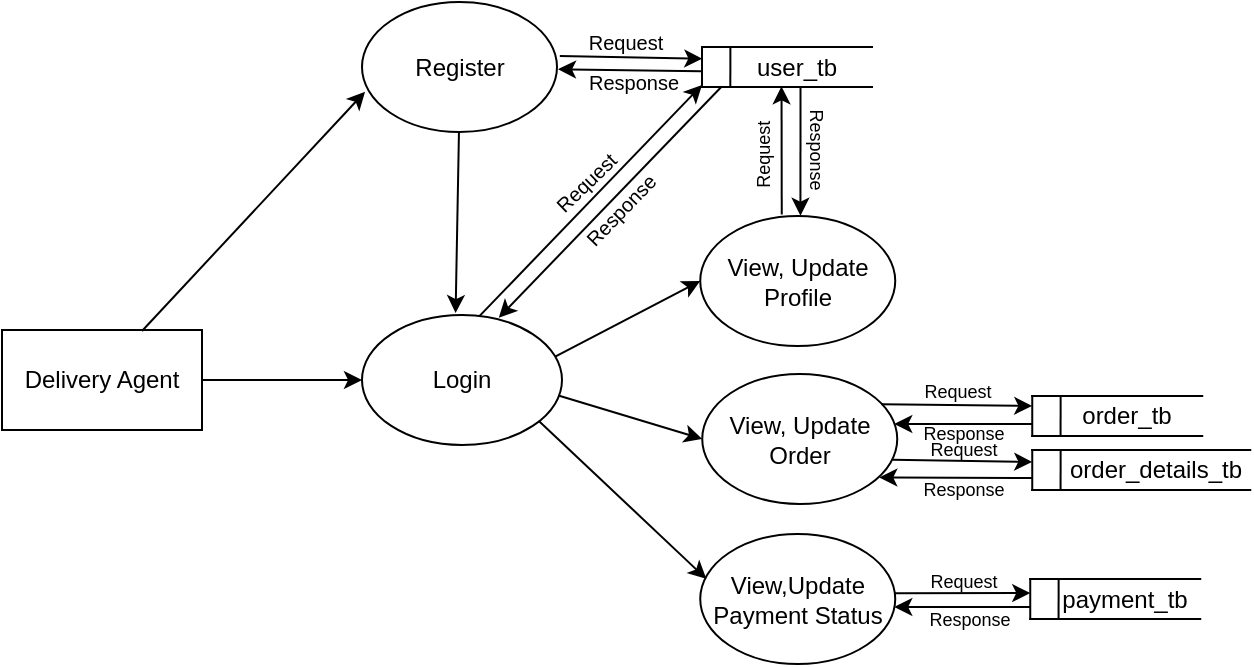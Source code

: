 <mxfile version="26.0.16">
  <diagram name="Page-1" id="aKkInOcH7OCBhXYk2Kkp">
    <mxGraphModel dx="1235" dy="614" grid="1" gridSize="10" guides="1" tooltips="1" connect="1" arrows="1" fold="1" page="1" pageScale="1" pageWidth="850" pageHeight="1100" math="0" shadow="0">
      <root>
        <mxCell id="0" />
        <mxCell id="1" parent="0" />
        <mxCell id="h_vnK0ItbaCOXTxvC3hH-6" value="Delivery Agent" style="rounded=0;whiteSpace=wrap;html=1;" parent="1" vertex="1">
          <mxGeometry x="80" y="305" width="100" height="50" as="geometry" />
        </mxCell>
        <mxCell id="h_vnK0ItbaCOXTxvC3hH-7" value="Login" style="ellipse;whiteSpace=wrap;html=1;" parent="1" vertex="1">
          <mxGeometry x="260" y="297.5" width="100" height="65" as="geometry" />
        </mxCell>
        <mxCell id="h_vnK0ItbaCOXTxvC3hH-37" value="" style="endArrow=classic;html=1;rounded=0;entryX=0;entryY=0.5;entryDx=0;entryDy=0;" parent="1" target="h_vnK0ItbaCOXTxvC3hH-7" edge="1">
          <mxGeometry width="50" height="50" relative="1" as="geometry">
            <mxPoint x="180" y="330" as="sourcePoint" />
            <mxPoint x="230" y="280" as="targetPoint" />
          </mxGeometry>
        </mxCell>
        <mxCell id="h_vnK0ItbaCOXTxvC3hH-38" value="" style="endArrow=classic;html=1;rounded=0;exitX=0.966;exitY=0.321;exitDx=0;exitDy=0;entryX=0;entryY=0.5;entryDx=0;entryDy=0;exitPerimeter=0;" parent="1" source="h_vnK0ItbaCOXTxvC3hH-7" target="pH1ICB9yMPxBHzyFuX5G-12" edge="1">
          <mxGeometry width="50" height="50" relative="1" as="geometry">
            <mxPoint x="360" y="325" as="sourcePoint" />
            <mxPoint x="440" y="280" as="targetPoint" />
          </mxGeometry>
        </mxCell>
        <mxCell id="h_vnK0ItbaCOXTxvC3hH-41" value="" style="endArrow=classic;html=1;rounded=0;exitX=0.986;exitY=0.621;exitDx=0;exitDy=0;entryX=0;entryY=0.5;entryDx=0;entryDy=0;exitPerimeter=0;" parent="1" source="h_vnK0ItbaCOXTxvC3hH-7" target="4jRgUvc_Bg7F60Bj7d_5-1" edge="1">
          <mxGeometry width="50" height="50" relative="1" as="geometry">
            <mxPoint x="430" y="370" as="sourcePoint" />
            <mxPoint x="430" y="370" as="targetPoint" />
          </mxGeometry>
        </mxCell>
        <mxCell id="pH1ICB9yMPxBHzyFuX5G-1" value="Register" style="ellipse;whiteSpace=wrap;html=1;" parent="1" vertex="1">
          <mxGeometry x="260" y="141" width="97.5" height="65" as="geometry" />
        </mxCell>
        <mxCell id="pH1ICB9yMPxBHzyFuX5G-2" value="" style="group" parent="1" vertex="1" connectable="0">
          <mxGeometry x="430" y="163.5" width="85" height="20" as="geometry" />
        </mxCell>
        <mxCell id="pH1ICB9yMPxBHzyFuX5G-3" value="" style="shape=partialRectangle;whiteSpace=wrap;html=1;left=0;right=0;fillColor=none;" parent="pH1ICB9yMPxBHzyFuX5G-2" vertex="1">
          <mxGeometry width="85" height="20" as="geometry" />
        </mxCell>
        <mxCell id="pH1ICB9yMPxBHzyFuX5G-4" value="" style="shape=partialRectangle;whiteSpace=wrap;html=1;right=0;top=0;bottom=0;fillColor=none;routingCenterX=-0.5;" parent="pH1ICB9yMPxBHzyFuX5G-2" vertex="1">
          <mxGeometry width="85" height="20" as="geometry" />
        </mxCell>
        <mxCell id="pH1ICB9yMPxBHzyFuX5G-5" value="" style="endArrow=none;html=1;rounded=0;entryX=0.167;entryY=0;entryDx=0;entryDy=0;entryPerimeter=0;" parent="pH1ICB9yMPxBHzyFuX5G-2" target="pH1ICB9yMPxBHzyFuX5G-4" edge="1">
          <mxGeometry width="50" height="50" relative="1" as="geometry">
            <mxPoint x="14.167" y="20" as="sourcePoint" />
            <mxPoint x="14.167" as="targetPoint" />
          </mxGeometry>
        </mxCell>
        <mxCell id="pH1ICB9yMPxBHzyFuX5G-6" value="user_tb" style="text;html=1;align=center;verticalAlign=middle;whiteSpace=wrap;rounded=0;" parent="pH1ICB9yMPxBHzyFuX5G-2" vertex="1">
          <mxGeometry x="15.211" width="65.316" height="20" as="geometry" />
        </mxCell>
        <mxCell id="pH1ICB9yMPxBHzyFuX5G-7" value="&lt;font style=&quot;font-size: 10px;&quot;&gt;Request&lt;/font&gt;" style="text;html=1;align=center;verticalAlign=middle;whiteSpace=wrap;rounded=0;rotation=0;" parent="1" vertex="1">
          <mxGeometry x="361.91" y="156" width="60" height="10" as="geometry" />
        </mxCell>
        <mxCell id="pH1ICB9yMPxBHzyFuX5G-8" value="" style="endArrow=classic;html=1;rounded=0;exitX=1;exitY=0.5;exitDx=0;exitDy=0;entryX=0.002;entryY=0.294;entryDx=0;entryDy=0;entryPerimeter=0;" parent="1" target="pH1ICB9yMPxBHzyFuX5G-4" edge="1">
          <mxGeometry width="50" height="50" relative="1" as="geometry">
            <mxPoint x="358.91" y="168" as="sourcePoint" />
            <mxPoint x="417.41" y="168" as="targetPoint" />
          </mxGeometry>
        </mxCell>
        <mxCell id="pH1ICB9yMPxBHzyFuX5G-9" value="" style="endArrow=classic;html=1;rounded=0;exitX=-0.006;exitY=0.608;exitDx=0;exitDy=0;entryX=0.989;entryY=0.593;entryDx=0;entryDy=0;entryPerimeter=0;exitPerimeter=0;" parent="1" source="pH1ICB9yMPxBHzyFuX5G-4" edge="1">
          <mxGeometry width="50" height="50" relative="1" as="geometry">
            <mxPoint x="557.41" y="174.5" as="sourcePoint" />
            <mxPoint x="358.002" y="174.615" as="targetPoint" />
          </mxGeometry>
        </mxCell>
        <mxCell id="pH1ICB9yMPxBHzyFuX5G-10" value="&lt;font style=&quot;font-size: 10px;&quot;&gt;Response&lt;/font&gt;" style="text;html=1;align=center;verticalAlign=middle;whiteSpace=wrap;rounded=0;rotation=0;" parent="1" vertex="1">
          <mxGeometry x="365.91" y="174" width="60" height="13" as="geometry" />
        </mxCell>
        <mxCell id="pH1ICB9yMPxBHzyFuX5G-11" value="" style="endArrow=classic;html=1;rounded=0;exitX=0.456;exitY=0.998;exitDx=0;exitDy=0;exitPerimeter=0;entryX=0.468;entryY=-0.015;entryDx=0;entryDy=0;entryPerimeter=0;" parent="1" target="h_vnK0ItbaCOXTxvC3hH-7" edge="1">
          <mxGeometry width="50" height="50" relative="1" as="geometry">
            <mxPoint x="308.48" y="206" as="sourcePoint" />
            <mxPoint x="309.02" y="283.13" as="targetPoint" />
          </mxGeometry>
        </mxCell>
        <mxCell id="pH1ICB9yMPxBHzyFuX5G-12" value="View, Update&lt;div&gt;Profile&lt;/div&gt;" style="ellipse;whiteSpace=wrap;html=1;" parent="1" vertex="1">
          <mxGeometry x="429.12" y="248" width="97.5" height="65" as="geometry" />
        </mxCell>
        <mxCell id="pH1ICB9yMPxBHzyFuX5G-13" value="&lt;font style=&quot;font-size: 9px;&quot;&gt;Request&lt;/font&gt;" style="text;html=1;align=center;verticalAlign=middle;whiteSpace=wrap;rounded=0;rotation=270;" parent="1" vertex="1">
          <mxGeometry x="430.12" y="212" width="60" height="10" as="geometry" />
        </mxCell>
        <mxCell id="pH1ICB9yMPxBHzyFuX5G-14" value="" style="endArrow=classic;html=1;rounded=0;entryX=0;entryY=1;entryDx=0;entryDy=0;exitX=0.587;exitY=0.009;exitDx=0;exitDy=0;exitPerimeter=0;" parent="1" source="h_vnK0ItbaCOXTxvC3hH-7" edge="1">
          <mxGeometry width="50" height="50" relative="1" as="geometry">
            <mxPoint x="324.838" y="285.23" as="sourcePoint" />
            <mxPoint x="430" y="182.5" as="targetPoint" />
          </mxGeometry>
        </mxCell>
        <mxCell id="pH1ICB9yMPxBHzyFuX5G-15" value="" style="endArrow=classic;html=1;rounded=0;exitX=0.116;exitY=0.986;exitDx=0;exitDy=0;exitPerimeter=0;entryX=0.684;entryY=0.021;entryDx=0;entryDy=0;entryPerimeter=0;" parent="1" source="pH1ICB9yMPxBHzyFuX5G-4" target="h_vnK0ItbaCOXTxvC3hH-7" edge="1">
          <mxGeometry width="50" height="50" relative="1" as="geometry">
            <mxPoint x="480" y="301" as="sourcePoint" />
            <mxPoint x="333" y="287" as="targetPoint" />
          </mxGeometry>
        </mxCell>
        <mxCell id="pH1ICB9yMPxBHzyFuX5G-16" value="&lt;font style=&quot;font-size: 10px;&quot;&gt;Request&lt;/font&gt;" style="text;html=1;align=center;verticalAlign=middle;whiteSpace=wrap;rounded=0;rotation=316;" parent="1" vertex="1">
          <mxGeometry x="342" y="226" width="60" height="10" as="geometry" />
        </mxCell>
        <mxCell id="pH1ICB9yMPxBHzyFuX5G-17" value="&lt;font style=&quot;font-size: 10px;&quot;&gt;Response&lt;/font&gt;" style="text;html=1;align=center;verticalAlign=middle;whiteSpace=wrap;rounded=0;rotation=314;" parent="1" vertex="1">
          <mxGeometry x="358.91" y="238" width="60" height="13" as="geometry" />
        </mxCell>
        <mxCell id="pH1ICB9yMPxBHzyFuX5G-18" value="" style="endArrow=classic;html=1;rounded=0;entryX=0.376;entryY=0.984;entryDx=0;entryDy=0;entryPerimeter=0;exitX=0.418;exitY=-0.012;exitDx=0;exitDy=0;exitPerimeter=0;" parent="1" source="pH1ICB9yMPxBHzyFuX5G-12" target="pH1ICB9yMPxBHzyFuX5G-6" edge="1">
          <mxGeometry width="50" height="50" relative="1" as="geometry">
            <mxPoint x="410" y="261" as="sourcePoint" />
            <mxPoint x="460" y="211" as="targetPoint" />
          </mxGeometry>
        </mxCell>
        <mxCell id="pH1ICB9yMPxBHzyFuX5G-19" value="" style="endArrow=classic;html=1;rounded=0;entryX=0.514;entryY=-0.002;entryDx=0;entryDy=0;exitX=0.521;exitY=1.014;exitDx=0;exitDy=0;exitPerimeter=0;entryPerimeter=0;" parent="1" source="pH1ICB9yMPxBHzyFuX5G-6" target="pH1ICB9yMPxBHzyFuX5G-12" edge="1">
          <mxGeometry width="50" height="50" relative="1" as="geometry">
            <mxPoint x="440" y="211" as="sourcePoint" />
            <mxPoint x="490" y="161" as="targetPoint" />
          </mxGeometry>
        </mxCell>
        <mxCell id="pH1ICB9yMPxBHzyFuX5G-21" value="&lt;font style=&quot;font-size: 9px;&quot;&gt;Response&lt;/font&gt;" style="text;html=1;align=center;verticalAlign=middle;whiteSpace=wrap;rounded=0;rotation=90;" parent="1" vertex="1">
          <mxGeometry x="458.0" y="210" width="60" height="10" as="geometry" />
        </mxCell>
        <mxCell id="pH1ICB9yMPxBHzyFuX5G-22" value="" style="endArrow=classic;html=1;rounded=0;entryX=0.016;entryY=0.69;entryDx=0;entryDy=0;entryPerimeter=0;" parent="1" target="pH1ICB9yMPxBHzyFuX5G-1" edge="1">
          <mxGeometry width="50" height="50" relative="1" as="geometry">
            <mxPoint x="150" y="305.5" as="sourcePoint" />
            <mxPoint x="200" y="255.5" as="targetPoint" />
          </mxGeometry>
        </mxCell>
        <mxCell id="4jRgUvc_Bg7F60Bj7d_5-1" value="&lt;div&gt;View,&amp;nbsp;&lt;span style=&quot;background-color: transparent; color: light-dark(rgb(0, 0, 0), rgb(255, 255, 255));&quot;&gt;Update&lt;/span&gt;&lt;/div&gt;&lt;div&gt;Order&lt;br&gt;&lt;/div&gt;" style="ellipse;whiteSpace=wrap;html=1;" vertex="1" parent="1">
          <mxGeometry x="430.12" y="327" width="97.5" height="65" as="geometry" />
        </mxCell>
        <mxCell id="4jRgUvc_Bg7F60Bj7d_5-2" value="" style="group" vertex="1" connectable="0" parent="1">
          <mxGeometry x="595.12" y="365" width="109" height="20" as="geometry" />
        </mxCell>
        <mxCell id="4jRgUvc_Bg7F60Bj7d_5-3" value="" style="shape=partialRectangle;whiteSpace=wrap;html=1;left=0;right=0;fillColor=none;" vertex="1" parent="4jRgUvc_Bg7F60Bj7d_5-2">
          <mxGeometry width="109.0" height="20" as="geometry" />
        </mxCell>
        <mxCell id="4jRgUvc_Bg7F60Bj7d_5-4" value="" style="shape=partialRectangle;whiteSpace=wrap;html=1;right=0;top=0;bottom=0;fillColor=none;routingCenterX=-0.5;" vertex="1" parent="4jRgUvc_Bg7F60Bj7d_5-2">
          <mxGeometry width="109.0" height="20" as="geometry" />
        </mxCell>
        <mxCell id="4jRgUvc_Bg7F60Bj7d_5-5" value="" style="endArrow=none;html=1;rounded=0;entryX=0.167;entryY=0;entryDx=0;entryDy=0;entryPerimeter=0;" edge="1" parent="4jRgUvc_Bg7F60Bj7d_5-2">
          <mxGeometry width="50" height="50" relative="1" as="geometry">
            <mxPoint x="14.167" y="20" as="sourcePoint" />
            <mxPoint x="14.203" as="targetPoint" />
          </mxGeometry>
        </mxCell>
        <mxCell id="4jRgUvc_Bg7F60Bj7d_5-6" value="order_details_tb" style="text;html=1;align=center;verticalAlign=middle;whiteSpace=wrap;rounded=0;" vertex="1" parent="4jRgUvc_Bg7F60Bj7d_5-2">
          <mxGeometry x="19.505" width="83.758" height="20" as="geometry" />
        </mxCell>
        <mxCell id="4jRgUvc_Bg7F60Bj7d_5-7" value="" style="group" vertex="1" connectable="0" parent="1">
          <mxGeometry x="595.12" y="338" width="85" height="20" as="geometry" />
        </mxCell>
        <mxCell id="4jRgUvc_Bg7F60Bj7d_5-8" value="" style="shape=partialRectangle;whiteSpace=wrap;html=1;left=0;right=0;fillColor=none;" vertex="1" parent="4jRgUvc_Bg7F60Bj7d_5-7">
          <mxGeometry width="85" height="20" as="geometry" />
        </mxCell>
        <mxCell id="4jRgUvc_Bg7F60Bj7d_5-9" value="" style="shape=partialRectangle;whiteSpace=wrap;html=1;right=0;top=0;bottom=0;fillColor=none;routingCenterX=-0.5;" vertex="1" parent="4jRgUvc_Bg7F60Bj7d_5-7">
          <mxGeometry width="85" height="20" as="geometry" />
        </mxCell>
        <mxCell id="4jRgUvc_Bg7F60Bj7d_5-10" value="" style="endArrow=none;html=1;rounded=0;entryX=0.167;entryY=0;entryDx=0;entryDy=0;entryPerimeter=0;" edge="1" parent="4jRgUvc_Bg7F60Bj7d_5-7" target="4jRgUvc_Bg7F60Bj7d_5-9">
          <mxGeometry width="50" height="50" relative="1" as="geometry">
            <mxPoint x="14.167" y="20" as="sourcePoint" />
            <mxPoint x="14.167" as="targetPoint" />
          </mxGeometry>
        </mxCell>
        <mxCell id="4jRgUvc_Bg7F60Bj7d_5-11" value="order_tb" style="text;html=1;align=center;verticalAlign=middle;whiteSpace=wrap;rounded=0;" vertex="1" parent="4jRgUvc_Bg7F60Bj7d_5-7">
          <mxGeometry x="15.211" width="65.316" height="20" as="geometry" />
        </mxCell>
        <mxCell id="4jRgUvc_Bg7F60Bj7d_5-12" value="" style="endArrow=classic;html=1;rounded=0;entryX=0;entryY=0.197;entryDx=0;entryDy=0;exitX=0.919;exitY=0.232;exitDx=0;exitDy=0;exitPerimeter=0;entryPerimeter=0;" edge="1" parent="1" source="4jRgUvc_Bg7F60Bj7d_5-1">
          <mxGeometry width="50" height="50" relative="1" as="geometry">
            <mxPoint x="518.12" y="342" as="sourcePoint" />
            <mxPoint x="595.12" y="343" as="targetPoint" />
          </mxGeometry>
        </mxCell>
        <mxCell id="4jRgUvc_Bg7F60Bj7d_5-13" value="" style="endArrow=classic;html=1;rounded=0;entryX=0;entryY=0.197;entryDx=0;entryDy=0;entryPerimeter=0;exitX=0.975;exitY=0.659;exitDx=0;exitDy=0;exitPerimeter=0;" edge="1" parent="1" source="4jRgUvc_Bg7F60Bj7d_5-1">
          <mxGeometry width="50" height="50" relative="1" as="geometry">
            <mxPoint x="526.12" y="370" as="sourcePoint" />
            <mxPoint x="595.12" y="371" as="targetPoint" />
          </mxGeometry>
        </mxCell>
        <mxCell id="4jRgUvc_Bg7F60Bj7d_5-14" value="" style="endArrow=classic;html=1;rounded=0;entryX=0.982;entryY=0.356;entryDx=0;entryDy=0;entryPerimeter=0;exitX=-0.005;exitY=0.642;exitDx=0;exitDy=0;exitPerimeter=0;" edge="1" parent="1">
          <mxGeometry width="50" height="50" relative="1" as="geometry">
            <mxPoint x="595.12" y="352" as="sourcePoint" />
            <mxPoint x="526.12" y="352" as="targetPoint" />
          </mxGeometry>
        </mxCell>
        <mxCell id="4jRgUvc_Bg7F60Bj7d_5-15" value="" style="endArrow=classic;html=1;rounded=0;entryX=0.908;entryY=0.796;entryDx=0;entryDy=0;entryPerimeter=0;exitX=-0.002;exitY=0.659;exitDx=0;exitDy=0;exitPerimeter=0;" edge="1" parent="1" target="4jRgUvc_Bg7F60Bj7d_5-1">
          <mxGeometry width="50" height="50" relative="1" as="geometry">
            <mxPoint x="595.12" y="379" as="sourcePoint" />
            <mxPoint x="520.12" y="379" as="targetPoint" />
          </mxGeometry>
        </mxCell>
        <mxCell id="4jRgUvc_Bg7F60Bj7d_5-16" value="&lt;font style=&quot;font-size: 9px;&quot;&gt;Request&lt;/font&gt;" style="text;html=1;align=center;verticalAlign=middle;whiteSpace=wrap;rounded=0;" vertex="1" parent="1">
          <mxGeometry x="527.62" y="330" width="60" height="10" as="geometry" />
        </mxCell>
        <mxCell id="4jRgUvc_Bg7F60Bj7d_5-17" value="&lt;font style=&quot;font-size: 9px;&quot;&gt;Request&lt;/font&gt;" style="text;html=1;align=center;verticalAlign=middle;whiteSpace=wrap;rounded=0;" vertex="1" parent="1">
          <mxGeometry x="530.62" y="359" width="60" height="10" as="geometry" />
        </mxCell>
        <mxCell id="4jRgUvc_Bg7F60Bj7d_5-18" value="&lt;font style=&quot;font-size: 9px;&quot;&gt;Response&lt;/font&gt;" style="text;html=1;align=center;verticalAlign=middle;whiteSpace=wrap;rounded=0;" vertex="1" parent="1">
          <mxGeometry x="530.62" y="351" width="60" height="10" as="geometry" />
        </mxCell>
        <mxCell id="4jRgUvc_Bg7F60Bj7d_5-19" value="&lt;font style=&quot;font-size: 9px;&quot;&gt;Response&lt;/font&gt;" style="text;html=1;align=center;verticalAlign=middle;whiteSpace=wrap;rounded=0;" vertex="1" parent="1">
          <mxGeometry x="530.62" y="379" width="60" height="10" as="geometry" />
        </mxCell>
        <mxCell id="4jRgUvc_Bg7F60Bj7d_5-20" value="&lt;div&gt;View,Update&lt;/div&gt;&lt;div&gt;Payment Status&lt;/div&gt;" style="ellipse;whiteSpace=wrap;html=1;" vertex="1" parent="1">
          <mxGeometry x="429.12" y="407" width="97.5" height="65" as="geometry" />
        </mxCell>
        <mxCell id="4jRgUvc_Bg7F60Bj7d_5-21" value="" style="group" vertex="1" connectable="0" parent="1">
          <mxGeometry x="594.12" y="429.5" width="85" height="20" as="geometry" />
        </mxCell>
        <mxCell id="4jRgUvc_Bg7F60Bj7d_5-22" value="" style="shape=partialRectangle;whiteSpace=wrap;html=1;left=0;right=0;fillColor=none;" vertex="1" parent="4jRgUvc_Bg7F60Bj7d_5-21">
          <mxGeometry width="85" height="20" as="geometry" />
        </mxCell>
        <mxCell id="4jRgUvc_Bg7F60Bj7d_5-23" value="" style="shape=partialRectangle;whiteSpace=wrap;html=1;right=0;top=0;bottom=0;fillColor=none;routingCenterX=-0.5;" vertex="1" parent="4jRgUvc_Bg7F60Bj7d_5-21">
          <mxGeometry width="85" height="20" as="geometry" />
        </mxCell>
        <mxCell id="4jRgUvc_Bg7F60Bj7d_5-24" value="" style="endArrow=none;html=1;rounded=0;entryX=0.167;entryY=0;entryDx=0;entryDy=0;entryPerimeter=0;" edge="1" parent="4jRgUvc_Bg7F60Bj7d_5-21" target="4jRgUvc_Bg7F60Bj7d_5-23">
          <mxGeometry width="50" height="50" relative="1" as="geometry">
            <mxPoint x="14.167" y="20" as="sourcePoint" />
            <mxPoint x="14.167" as="targetPoint" />
          </mxGeometry>
        </mxCell>
        <mxCell id="4jRgUvc_Bg7F60Bj7d_5-25" value="payment_tb" style="text;html=1;align=center;verticalAlign=middle;whiteSpace=wrap;rounded=0;" vertex="1" parent="4jRgUvc_Bg7F60Bj7d_5-21">
          <mxGeometry x="15.211" width="65.316" height="20" as="geometry" />
        </mxCell>
        <mxCell id="4jRgUvc_Bg7F60Bj7d_5-26" value="" style="endArrow=classic;html=1;rounded=0;entryX=-0.001;entryY=0.297;entryDx=0;entryDy=0;entryPerimeter=0;exitX=0.999;exitY=0.455;exitDx=0;exitDy=0;exitPerimeter=0;" edge="1" parent="1" source="4jRgUvc_Bg7F60Bj7d_5-20">
          <mxGeometry width="50" height="50" relative="1" as="geometry">
            <mxPoint x="527.12" y="436.5" as="sourcePoint" />
            <mxPoint x="594.12" y="436.5" as="targetPoint" />
          </mxGeometry>
        </mxCell>
        <mxCell id="4jRgUvc_Bg7F60Bj7d_5-27" value="" style="endArrow=classic;html=1;rounded=0;entryX=0.994;entryY=0.572;entryDx=0;entryDy=0;entryPerimeter=0;exitX=0.004;exitY=0.664;exitDx=0;exitDy=0;exitPerimeter=0;" edge="1" parent="1">
          <mxGeometry width="50" height="50" relative="1" as="geometry">
            <mxPoint x="594.12" y="443.5" as="sourcePoint" />
            <mxPoint x="526.12" y="443.5" as="targetPoint" />
          </mxGeometry>
        </mxCell>
        <mxCell id="4jRgUvc_Bg7F60Bj7d_5-28" value="&lt;font style=&quot;font-size: 9px;&quot;&gt;Request&lt;/font&gt;" style="text;html=1;align=center;verticalAlign=middle;whiteSpace=wrap;rounded=0;" vertex="1" parent="1">
          <mxGeometry x="530.62" y="424.5" width="60" height="10" as="geometry" />
        </mxCell>
        <mxCell id="4jRgUvc_Bg7F60Bj7d_5-29" value="&lt;font style=&quot;font-size: 9px;&quot;&gt;Response&lt;/font&gt;" style="text;html=1;align=center;verticalAlign=middle;whiteSpace=wrap;rounded=0;" vertex="1" parent="1">
          <mxGeometry x="533.62" y="443.5" width="60" height="10" as="geometry" />
        </mxCell>
        <mxCell id="4jRgUvc_Bg7F60Bj7d_5-30" value="" style="endArrow=classic;html=1;rounded=0;exitX=0.883;exitY=0.813;exitDx=0;exitDy=0;entryX=0.031;entryY=0.345;entryDx=0;entryDy=0;exitPerimeter=0;entryPerimeter=0;" edge="1" parent="1" source="h_vnK0ItbaCOXTxvC3hH-7" target="4jRgUvc_Bg7F60Bj7d_5-20">
          <mxGeometry width="50" height="50" relative="1" as="geometry">
            <mxPoint x="369" y="348" as="sourcePoint" />
            <mxPoint x="440" y="370" as="targetPoint" />
          </mxGeometry>
        </mxCell>
      </root>
    </mxGraphModel>
  </diagram>
</mxfile>
